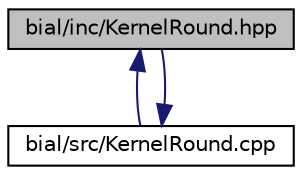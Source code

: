 digraph "bial/inc/KernelRound.hpp"
{
  edge [fontname="Helvetica",fontsize="10",labelfontname="Helvetica",labelfontsize="10"];
  node [fontname="Helvetica",fontsize="10",shape=record];
  Node1 [label="bial/inc/KernelRound.hpp",height=0.2,width=0.4,color="black", fillcolor="grey75", style="filled", fontcolor="black"];
  Node1 -> Node2 [dir="back",color="midnightblue",fontsize="10",style="solid",fontname="Helvetica"];
  Node2 [label="bial/src/KernelRound.cpp",height=0.2,width=0.4,color="black", fillcolor="white", style="filled",URL="$_kernel_round_8cpp.html"];
  Node2 -> Node1 [dir="back",color="midnightblue",fontsize="10",style="solid",fontname="Helvetica"];
}
